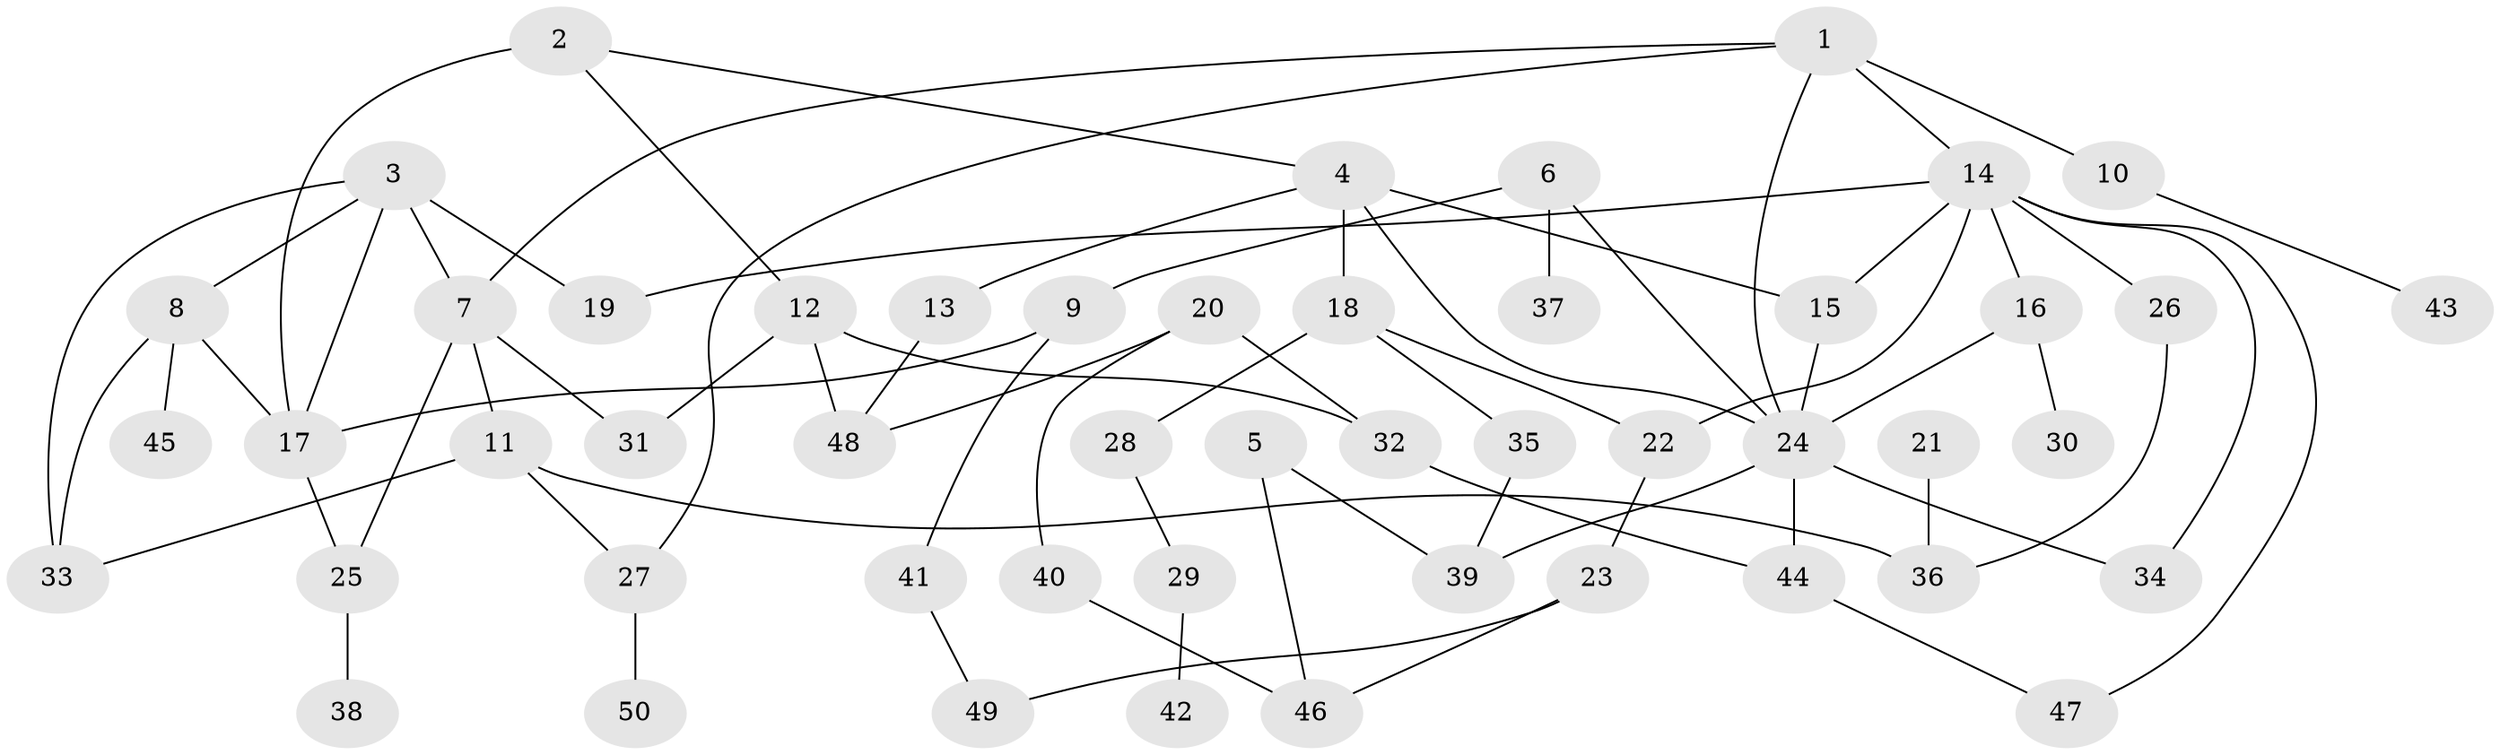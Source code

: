 // original degree distribution, {5: 0.04819277108433735, 6: 0.04819277108433735, 9: 0.012048192771084338, 3: 0.21686746987951808, 4: 0.08433734939759036, 1: 0.2289156626506024, 2: 0.3614457831325301}
// Generated by graph-tools (version 1.1) at 2025/36/03/04/25 23:36:05]
// undirected, 50 vertices, 72 edges
graph export_dot {
  node [color=gray90,style=filled];
  1;
  2;
  3;
  4;
  5;
  6;
  7;
  8;
  9;
  10;
  11;
  12;
  13;
  14;
  15;
  16;
  17;
  18;
  19;
  20;
  21;
  22;
  23;
  24;
  25;
  26;
  27;
  28;
  29;
  30;
  31;
  32;
  33;
  34;
  35;
  36;
  37;
  38;
  39;
  40;
  41;
  42;
  43;
  44;
  45;
  46;
  47;
  48;
  49;
  50;
  1 -- 7 [weight=1.0];
  1 -- 10 [weight=2.0];
  1 -- 14 [weight=1.0];
  1 -- 24 [weight=1.0];
  1 -- 27 [weight=1.0];
  2 -- 4 [weight=1.0];
  2 -- 12 [weight=1.0];
  2 -- 17 [weight=1.0];
  3 -- 7 [weight=1.0];
  3 -- 8 [weight=1.0];
  3 -- 17 [weight=1.0];
  3 -- 19 [weight=1.0];
  3 -- 33 [weight=1.0];
  4 -- 13 [weight=1.0];
  4 -- 15 [weight=1.0];
  4 -- 18 [weight=1.0];
  4 -- 24 [weight=1.0];
  5 -- 39 [weight=1.0];
  5 -- 46 [weight=1.0];
  6 -- 9 [weight=1.0];
  6 -- 24 [weight=1.0];
  6 -- 37 [weight=1.0];
  7 -- 11 [weight=1.0];
  7 -- 25 [weight=1.0];
  7 -- 31 [weight=1.0];
  8 -- 17 [weight=1.0];
  8 -- 33 [weight=1.0];
  8 -- 45 [weight=1.0];
  9 -- 17 [weight=1.0];
  9 -- 41 [weight=1.0];
  10 -- 43 [weight=1.0];
  11 -- 27 [weight=1.0];
  11 -- 33 [weight=1.0];
  11 -- 36 [weight=1.0];
  12 -- 31 [weight=1.0];
  12 -- 32 [weight=1.0];
  12 -- 48 [weight=1.0];
  13 -- 48 [weight=1.0];
  14 -- 15 [weight=1.0];
  14 -- 16 [weight=2.0];
  14 -- 19 [weight=1.0];
  14 -- 22 [weight=1.0];
  14 -- 26 [weight=1.0];
  14 -- 34 [weight=1.0];
  14 -- 47 [weight=1.0];
  15 -- 24 [weight=1.0];
  16 -- 24 [weight=1.0];
  16 -- 30 [weight=1.0];
  17 -- 25 [weight=1.0];
  18 -- 22 [weight=1.0];
  18 -- 28 [weight=1.0];
  18 -- 35 [weight=1.0];
  20 -- 32 [weight=1.0];
  20 -- 40 [weight=1.0];
  20 -- 48 [weight=1.0];
  21 -- 36 [weight=1.0];
  22 -- 23 [weight=1.0];
  23 -- 46 [weight=1.0];
  23 -- 49 [weight=1.0];
  24 -- 34 [weight=1.0];
  24 -- 39 [weight=1.0];
  24 -- 44 [weight=1.0];
  25 -- 38 [weight=1.0];
  26 -- 36 [weight=1.0];
  27 -- 50 [weight=1.0];
  28 -- 29 [weight=1.0];
  29 -- 42 [weight=1.0];
  32 -- 44 [weight=1.0];
  35 -- 39 [weight=1.0];
  40 -- 46 [weight=1.0];
  41 -- 49 [weight=1.0];
  44 -- 47 [weight=1.0];
}
